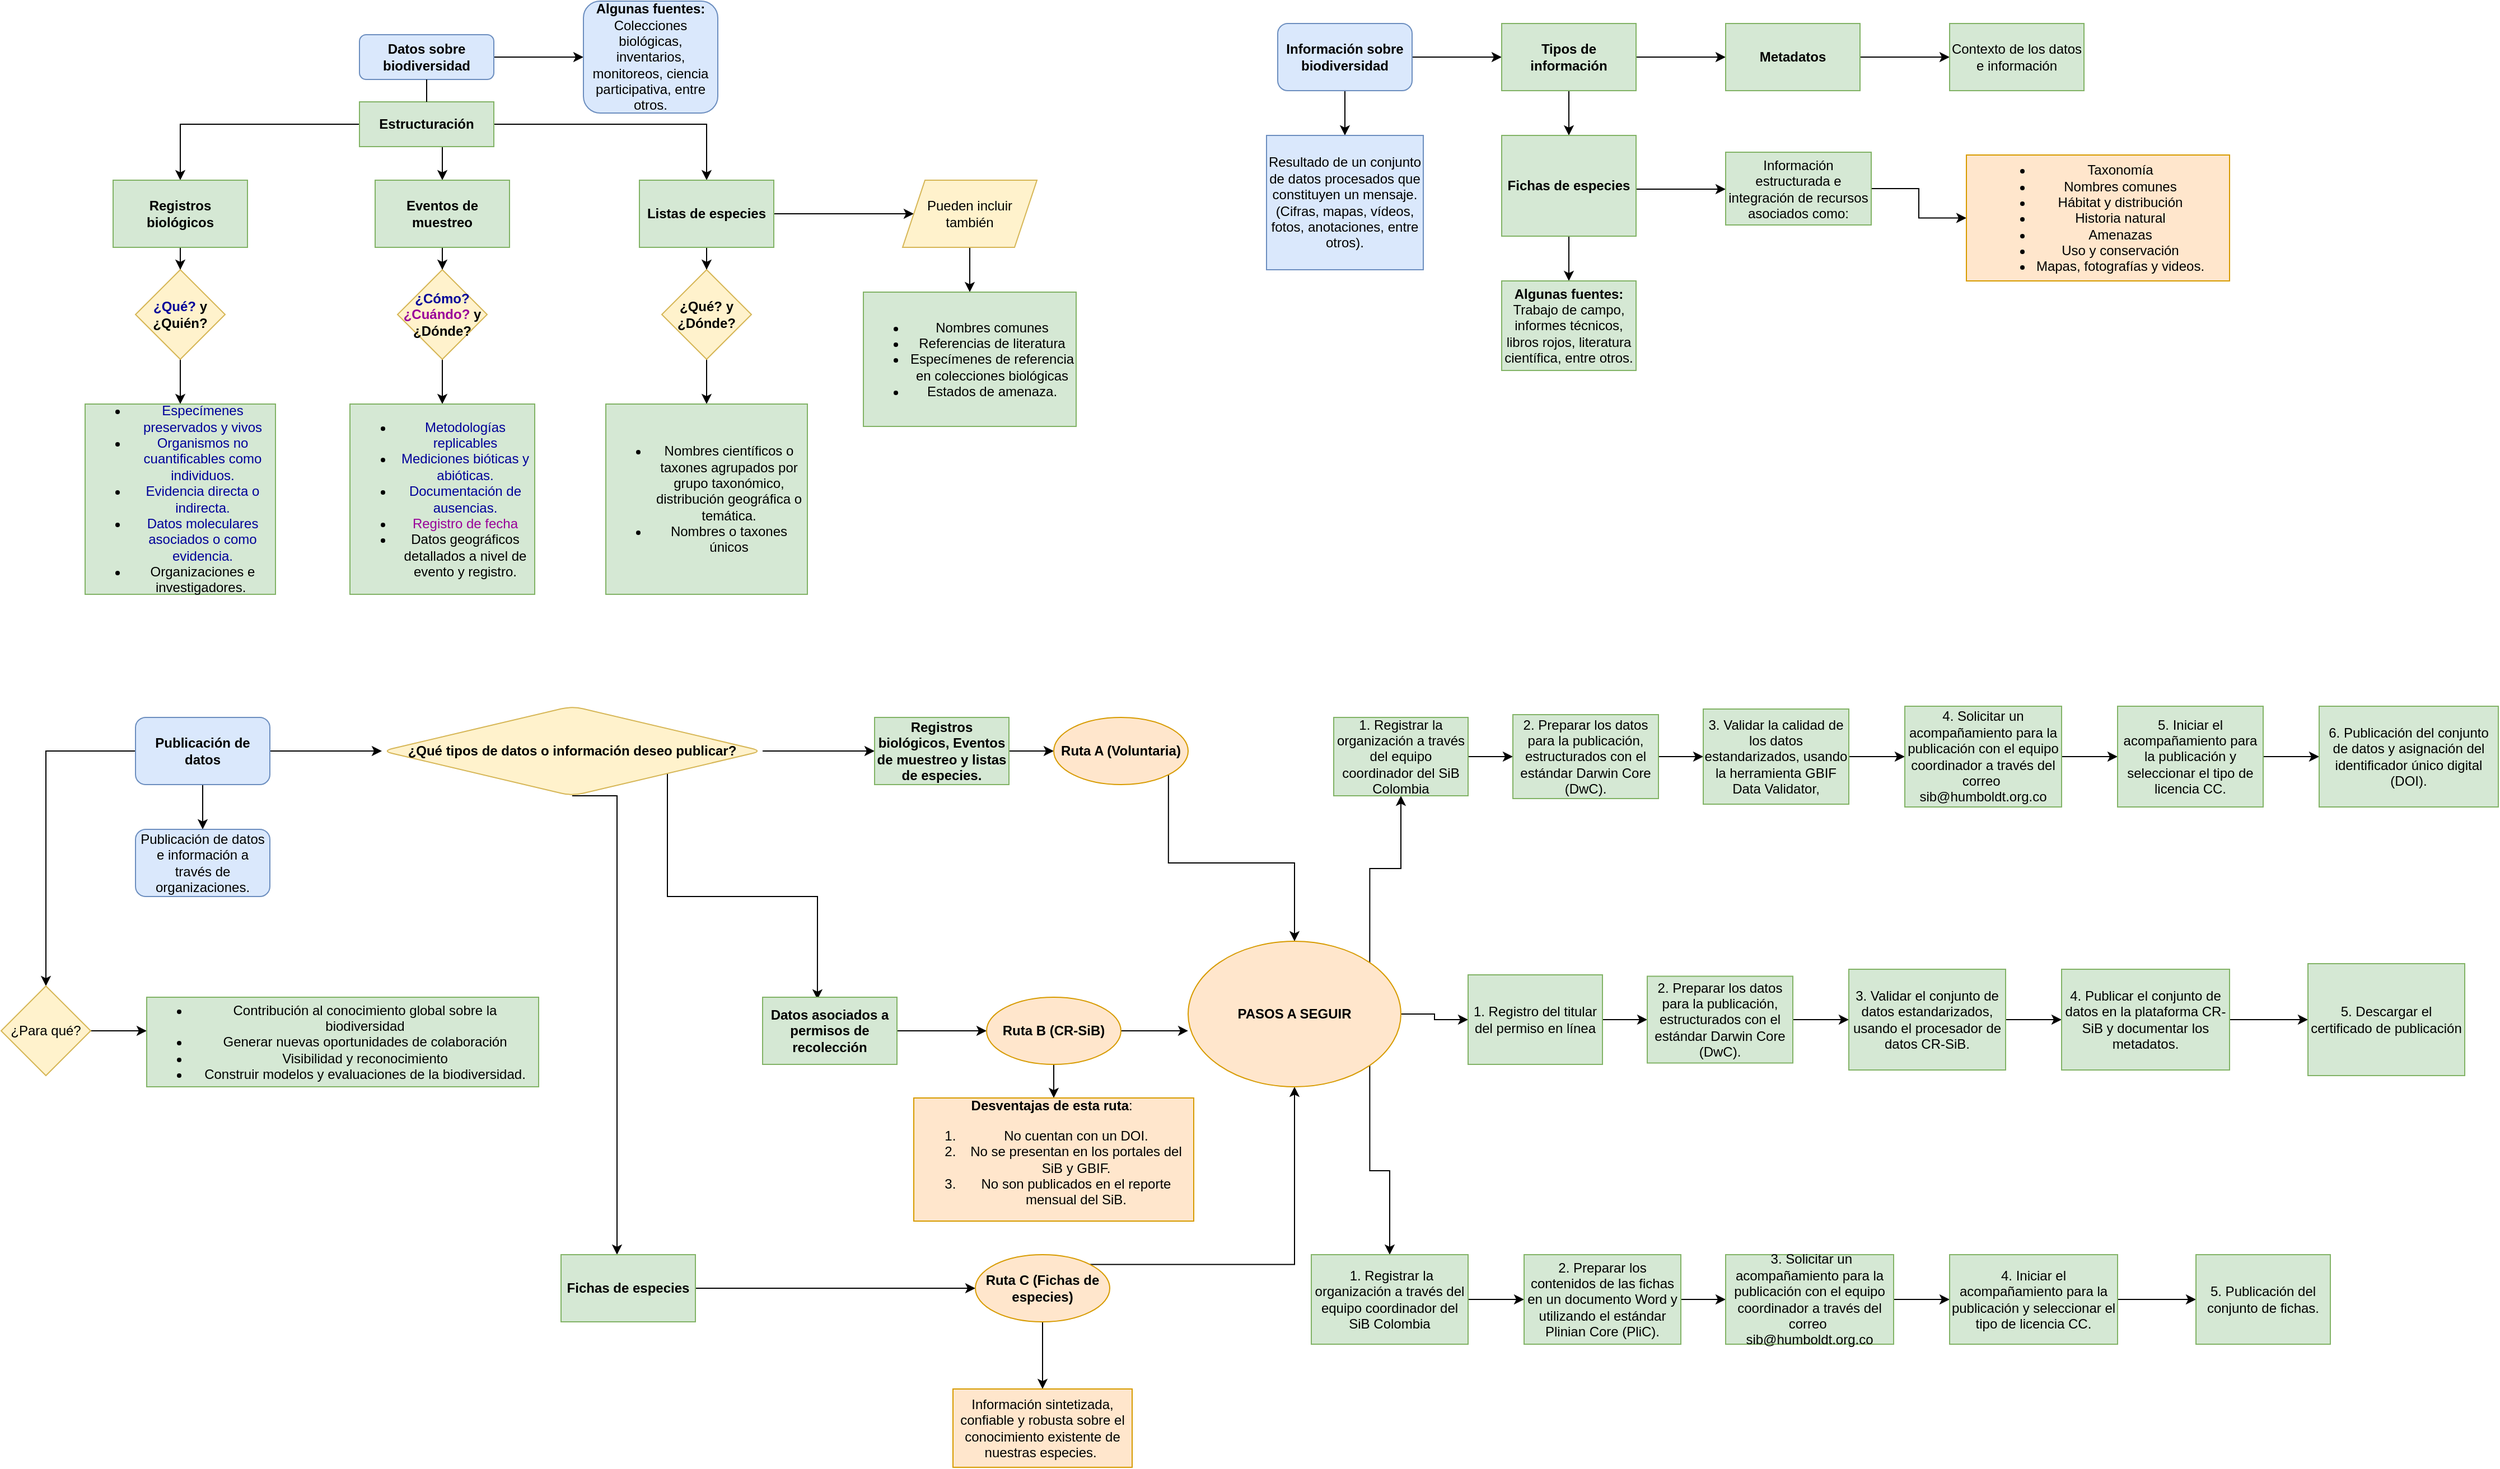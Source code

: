 <mxfile version="14.9.3" type="github">
  <diagram id="C5RBs43oDa-KdzZeNtuy" name="Page-1">
    <mxGraphModel dx="868" dy="450" grid="1" gridSize="10" guides="1" tooltips="1" connect="1" arrows="1" fold="1" page="1" pageScale="1" pageWidth="2339" pageHeight="3300" math="0" shadow="0">
      <root>
        <mxCell id="WIyWlLk6GJQsqaUBKTNV-0" />
        <mxCell id="WIyWlLk6GJQsqaUBKTNV-1" parent="WIyWlLk6GJQsqaUBKTNV-0" />
        <mxCell id="GEChJKNrhiZ9rOkk8rkE-4" value="" style="edgeStyle=orthogonalEdgeStyle;rounded=0;orthogonalLoop=1;jettySize=auto;html=1;" edge="1" parent="WIyWlLk6GJQsqaUBKTNV-1" source="WIyWlLk6GJQsqaUBKTNV-3" target="GEChJKNrhiZ9rOkk8rkE-3">
          <mxGeometry relative="1" as="geometry" />
        </mxCell>
        <mxCell id="WIyWlLk6GJQsqaUBKTNV-3" value="&lt;b&gt;Datos sobre biodiversidad&lt;/b&gt;" style="rounded=1;whiteSpace=wrap;html=1;fontSize=12;glass=0;strokeWidth=1;shadow=0;fillColor=#dae8fc;strokeColor=#6c8ebf;" parent="WIyWlLk6GJQsqaUBKTNV-1" vertex="1">
          <mxGeometry x="400" y="70" width="120" height="40" as="geometry" />
        </mxCell>
        <mxCell id="GEChJKNrhiZ9rOkk8rkE-5" style="edgeStyle=orthogonalEdgeStyle;rounded=0;orthogonalLoop=1;jettySize=auto;html=1;entryX=0.5;entryY=0;entryDx=0;entryDy=0;" edge="1" parent="WIyWlLk6GJQsqaUBKTNV-1" source="GEChJKNrhiZ9rOkk8rkE-1" target="GEChJKNrhiZ9rOkk8rkE-6">
          <mxGeometry relative="1" as="geometry">
            <mxPoint x="240" y="220" as="targetPoint" />
          </mxGeometry>
        </mxCell>
        <mxCell id="GEChJKNrhiZ9rOkk8rkE-8" value="" style="edgeStyle=orthogonalEdgeStyle;rounded=0;orthogonalLoop=1;jettySize=auto;html=1;" edge="1" parent="WIyWlLk6GJQsqaUBKTNV-1" source="GEChJKNrhiZ9rOkk8rkE-1" target="GEChJKNrhiZ9rOkk8rkE-7">
          <mxGeometry relative="1" as="geometry">
            <Array as="points">
              <mxPoint x="474" y="180" />
              <mxPoint x="474" y="180" />
            </Array>
          </mxGeometry>
        </mxCell>
        <mxCell id="GEChJKNrhiZ9rOkk8rkE-12" style="edgeStyle=orthogonalEdgeStyle;rounded=0;orthogonalLoop=1;jettySize=auto;html=1;entryX=0.5;entryY=0;entryDx=0;entryDy=0;" edge="1" parent="WIyWlLk6GJQsqaUBKTNV-1" source="GEChJKNrhiZ9rOkk8rkE-1" target="GEChJKNrhiZ9rOkk8rkE-10">
          <mxGeometry relative="1" as="geometry" />
        </mxCell>
        <mxCell id="GEChJKNrhiZ9rOkk8rkE-1" value="&lt;b&gt;Estructuración&lt;/b&gt;" style="rounded=0;whiteSpace=wrap;html=1;fillColor=#d5e8d4;strokeColor=#82b366;" vertex="1" parent="WIyWlLk6GJQsqaUBKTNV-1">
          <mxGeometry x="400" y="130" width="120" height="40" as="geometry" />
        </mxCell>
        <mxCell id="GEChJKNrhiZ9rOkk8rkE-2" value="" style="rounded=0;html=1;jettySize=auto;orthogonalLoop=1;fontSize=11;endArrow=none;endFill=0;strokeWidth=1;shadow=0;labelBackgroundColor=none;edgeStyle=orthogonalEdgeStyle;" edge="1" parent="WIyWlLk6GJQsqaUBKTNV-1" source="WIyWlLk6GJQsqaUBKTNV-3" target="GEChJKNrhiZ9rOkk8rkE-1">
          <mxGeometry relative="1" as="geometry">
            <mxPoint x="460" y="110" as="sourcePoint" />
            <mxPoint x="340" y="270" as="targetPoint" />
            <Array as="points" />
          </mxGeometry>
        </mxCell>
        <mxCell id="GEChJKNrhiZ9rOkk8rkE-3" value="&lt;b&gt;Algunas fuentes:&lt;/b&gt; Colecciones biológicas, inventarios, monitoreos, ciencia participativa, entre otros." style="rounded=1;whiteSpace=wrap;html=1;shadow=0;strokeColor=#6c8ebf;strokeWidth=1;fillColor=#dae8fc;glass=0;" vertex="1" parent="WIyWlLk6GJQsqaUBKTNV-1">
          <mxGeometry x="600" y="40" width="120" height="100" as="geometry" />
        </mxCell>
        <mxCell id="GEChJKNrhiZ9rOkk8rkE-14" value="" style="edgeStyle=orthogonalEdgeStyle;rounded=0;orthogonalLoop=1;jettySize=auto;html=1;" edge="1" parent="WIyWlLk6GJQsqaUBKTNV-1" source="GEChJKNrhiZ9rOkk8rkE-6" target="GEChJKNrhiZ9rOkk8rkE-13">
          <mxGeometry relative="1" as="geometry" />
        </mxCell>
        <mxCell id="GEChJKNrhiZ9rOkk8rkE-6" value="&lt;b&gt;Registros biológicos&lt;/b&gt;" style="rounded=0;whiteSpace=wrap;html=1;fillColor=#d5e8d4;strokeColor=#82b366;" vertex="1" parent="WIyWlLk6GJQsqaUBKTNV-1">
          <mxGeometry x="180" y="200" width="120" height="60" as="geometry" />
        </mxCell>
        <mxCell id="GEChJKNrhiZ9rOkk8rkE-16" value="" style="edgeStyle=orthogonalEdgeStyle;rounded=0;orthogonalLoop=1;jettySize=auto;html=1;" edge="1" parent="WIyWlLk6GJQsqaUBKTNV-1" source="GEChJKNrhiZ9rOkk8rkE-7" target="GEChJKNrhiZ9rOkk8rkE-15">
          <mxGeometry relative="1" as="geometry" />
        </mxCell>
        <mxCell id="GEChJKNrhiZ9rOkk8rkE-7" value="&lt;b&gt;Eventos de muestreo&lt;/b&gt;" style="whiteSpace=wrap;html=1;rounded=0;strokeColor=#82b366;fillColor=#d5e8d4;" vertex="1" parent="WIyWlLk6GJQsqaUBKTNV-1">
          <mxGeometry x="414" y="200" width="120" height="60" as="geometry" />
        </mxCell>
        <mxCell id="GEChJKNrhiZ9rOkk8rkE-18" value="" style="edgeStyle=orthogonalEdgeStyle;rounded=0;orthogonalLoop=1;jettySize=auto;html=1;" edge="1" parent="WIyWlLk6GJQsqaUBKTNV-1" source="GEChJKNrhiZ9rOkk8rkE-10" target="GEChJKNrhiZ9rOkk8rkE-17">
          <mxGeometry relative="1" as="geometry" />
        </mxCell>
        <mxCell id="GEChJKNrhiZ9rOkk8rkE-27" value="" style="edgeStyle=orthogonalEdgeStyle;rounded=0;orthogonalLoop=1;jettySize=auto;html=1;" edge="1" parent="WIyWlLk6GJQsqaUBKTNV-1" source="GEChJKNrhiZ9rOkk8rkE-10" target="GEChJKNrhiZ9rOkk8rkE-26">
          <mxGeometry relative="1" as="geometry" />
        </mxCell>
        <mxCell id="GEChJKNrhiZ9rOkk8rkE-10" value="&lt;b&gt;Listas de especies&lt;/b&gt;" style="rounded=0;whiteSpace=wrap;html=1;fillColor=#d5e8d4;strokeColor=#82b366;" vertex="1" parent="WIyWlLk6GJQsqaUBKTNV-1">
          <mxGeometry x="650" y="200" width="120" height="60" as="geometry" />
        </mxCell>
        <mxCell id="GEChJKNrhiZ9rOkk8rkE-20" value="" style="edgeStyle=orthogonalEdgeStyle;rounded=0;orthogonalLoop=1;jettySize=auto;html=1;" edge="1" parent="WIyWlLk6GJQsqaUBKTNV-1" source="GEChJKNrhiZ9rOkk8rkE-13" target="GEChJKNrhiZ9rOkk8rkE-19">
          <mxGeometry relative="1" as="geometry" />
        </mxCell>
        <mxCell id="GEChJKNrhiZ9rOkk8rkE-13" value="&lt;b&gt;&lt;font color=&quot;#000099&quot;&gt;¿Qué?&lt;/font&gt; y ¿Quién?&lt;/b&gt;" style="rhombus;whiteSpace=wrap;html=1;rounded=0;fillColor=#fff2cc;strokeColor=#d6b656;" vertex="1" parent="WIyWlLk6GJQsqaUBKTNV-1">
          <mxGeometry x="200" y="280" width="80" height="80" as="geometry" />
        </mxCell>
        <mxCell id="GEChJKNrhiZ9rOkk8rkE-22" value="" style="edgeStyle=orthogonalEdgeStyle;rounded=0;orthogonalLoop=1;jettySize=auto;html=1;" edge="1" parent="WIyWlLk6GJQsqaUBKTNV-1" source="GEChJKNrhiZ9rOkk8rkE-15" target="GEChJKNrhiZ9rOkk8rkE-21">
          <mxGeometry relative="1" as="geometry" />
        </mxCell>
        <mxCell id="GEChJKNrhiZ9rOkk8rkE-15" value="&lt;b&gt;&lt;font color=&quot;#000099&quot;&gt;¿Cómo?&lt;/font&gt; &lt;font color=&quot;#990099&quot;&gt;¿Cuándo?&lt;/font&gt; y ¿Dónde?&lt;/b&gt;" style="rhombus;whiteSpace=wrap;html=1;rounded=0;strokeColor=#d6b656;fillColor=#fff2cc;" vertex="1" parent="WIyWlLk6GJQsqaUBKTNV-1">
          <mxGeometry x="434" y="280" width="80" height="80" as="geometry" />
        </mxCell>
        <mxCell id="GEChJKNrhiZ9rOkk8rkE-25" value="" style="edgeStyle=orthogonalEdgeStyle;rounded=0;orthogonalLoop=1;jettySize=auto;html=1;" edge="1" parent="WIyWlLk6GJQsqaUBKTNV-1" source="GEChJKNrhiZ9rOkk8rkE-17" target="GEChJKNrhiZ9rOkk8rkE-24">
          <mxGeometry relative="1" as="geometry" />
        </mxCell>
        <mxCell id="GEChJKNrhiZ9rOkk8rkE-17" value="&lt;b&gt;¿Qué? y ¿Dónde?&lt;/b&gt;" style="rhombus;whiteSpace=wrap;html=1;rounded=0;strokeColor=#d6b656;fillColor=#fff2cc;" vertex="1" parent="WIyWlLk6GJQsqaUBKTNV-1">
          <mxGeometry x="670" y="280" width="80" height="80" as="geometry" />
        </mxCell>
        <mxCell id="GEChJKNrhiZ9rOkk8rkE-19" value="&lt;ul&gt;&lt;li&gt;&lt;font color=&quot;#000099&quot;&gt;Especímenes preservados y vivos&lt;/font&gt;&lt;/li&gt;&lt;li&gt;&lt;font color=&quot;#000099&quot;&gt;Organismos no cuantificables como individuos.&lt;/font&gt;&lt;/li&gt;&lt;li&gt;&lt;font color=&quot;#000099&quot;&gt;Evidencia directa o indirecta.&lt;/font&gt;&lt;/li&gt;&lt;li&gt;&lt;font color=&quot;#000099&quot;&gt;Datos moleculares asociados o como evidencia.&lt;/font&gt;&lt;/li&gt;&lt;li&gt;Organizaciones e investigadores.&amp;nbsp;&lt;/li&gt;&lt;/ul&gt;" style="whiteSpace=wrap;html=1;rounded=0;strokeColor=#82b366;fillColor=#d5e8d4;" vertex="1" parent="WIyWlLk6GJQsqaUBKTNV-1">
          <mxGeometry x="155" y="400" width="170" height="170" as="geometry" />
        </mxCell>
        <mxCell id="GEChJKNrhiZ9rOkk8rkE-21" value="&lt;ul&gt;&lt;li&gt;&lt;font color=&quot;#000099&quot;&gt;Metodologías replicables&lt;/font&gt;&lt;/li&gt;&lt;li&gt;&lt;font color=&quot;#000099&quot;&gt;Mediciones bióticas y abióticas.&lt;/font&gt;&lt;/li&gt;&lt;li&gt;&lt;font color=&quot;#000099&quot;&gt;Documentación de ausencias.&lt;/font&gt;&lt;/li&gt;&lt;li&gt;&lt;font color=&quot;#990099&quot;&gt;Registro de fecha&lt;/font&gt;&lt;/li&gt;&lt;li&gt;Datos geográficos detallados a nivel de evento y registro.&lt;/li&gt;&lt;/ul&gt;" style="whiteSpace=wrap;html=1;rounded=0;strokeColor=#82b366;fillColor=#d5e8d4;" vertex="1" parent="WIyWlLk6GJQsqaUBKTNV-1">
          <mxGeometry x="391.5" y="400" width="165" height="170" as="geometry" />
        </mxCell>
        <mxCell id="GEChJKNrhiZ9rOkk8rkE-24" value="&lt;ul&gt;&lt;li&gt;Nombres científicos o taxones agrupados por grupo taxonómico, distribución geográfica o temática.&lt;/li&gt;&lt;li&gt;Nombres o taxones únicos&lt;/li&gt;&lt;/ul&gt;" style="whiteSpace=wrap;html=1;rounded=0;strokeColor=#82b366;fillColor=#d5e8d4;" vertex="1" parent="WIyWlLk6GJQsqaUBKTNV-1">
          <mxGeometry x="620" y="400" width="180" height="170" as="geometry" />
        </mxCell>
        <mxCell id="GEChJKNrhiZ9rOkk8rkE-29" value="" style="edgeStyle=orthogonalEdgeStyle;rounded=0;orthogonalLoop=1;jettySize=auto;html=1;" edge="1" parent="WIyWlLk6GJQsqaUBKTNV-1" source="GEChJKNrhiZ9rOkk8rkE-26" target="GEChJKNrhiZ9rOkk8rkE-28">
          <mxGeometry relative="1" as="geometry" />
        </mxCell>
        <mxCell id="GEChJKNrhiZ9rOkk8rkE-26" value="Pueden incluir también" style="shape=parallelogram;perimeter=parallelogramPerimeter;whiteSpace=wrap;html=1;fixedSize=1;rounded=0;strokeColor=#d6b656;fillColor=#fff2cc;" vertex="1" parent="WIyWlLk6GJQsqaUBKTNV-1">
          <mxGeometry x="885" y="200" width="120" height="60" as="geometry" />
        </mxCell>
        <mxCell id="GEChJKNrhiZ9rOkk8rkE-28" value="&lt;ul&gt;&lt;li&gt;Nombres comunes&lt;/li&gt;&lt;li&gt;Referencias de literatura&lt;/li&gt;&lt;li&gt;Especímenes de referencia en colecciones biológicas&lt;/li&gt;&lt;li&gt;Estados de amenaza.&lt;/li&gt;&lt;/ul&gt;" style="whiteSpace=wrap;html=1;rounded=0;strokeColor=#82b366;fillColor=#d5e8d4;" vertex="1" parent="WIyWlLk6GJQsqaUBKTNV-1">
          <mxGeometry x="850" y="300" width="190" height="120" as="geometry" />
        </mxCell>
        <mxCell id="GEChJKNrhiZ9rOkk8rkE-32" value="" style="edgeStyle=orthogonalEdgeStyle;rounded=0;orthogonalLoop=1;jettySize=auto;html=1;" edge="1" parent="WIyWlLk6GJQsqaUBKTNV-1" source="GEChJKNrhiZ9rOkk8rkE-30">
          <mxGeometry relative="1" as="geometry">
            <mxPoint x="1420" y="90" as="targetPoint" />
          </mxGeometry>
        </mxCell>
        <mxCell id="GEChJKNrhiZ9rOkk8rkE-35" value="" style="edgeStyle=orthogonalEdgeStyle;rounded=0;orthogonalLoop=1;jettySize=auto;html=1;" edge="1" parent="WIyWlLk6GJQsqaUBKTNV-1" source="GEChJKNrhiZ9rOkk8rkE-30" target="GEChJKNrhiZ9rOkk8rkE-33">
          <mxGeometry relative="1" as="geometry" />
        </mxCell>
        <mxCell id="GEChJKNrhiZ9rOkk8rkE-30" value="&lt;b&gt;Información sobre biodiversidad&lt;/b&gt;" style="rounded=1;whiteSpace=wrap;html=1;fillColor=#dae8fc;strokeColor=#6c8ebf;" vertex="1" parent="WIyWlLk6GJQsqaUBKTNV-1">
          <mxGeometry x="1220" y="60" width="120" height="60" as="geometry" />
        </mxCell>
        <mxCell id="GEChJKNrhiZ9rOkk8rkE-33" value="Resultado de un conjunto de datos procesados que constituyen un mensaje. (Cifras, mapas, vídeos, fotos, anotaciones, entre otros)." style="rounded=0;whiteSpace=wrap;html=1;fillColor=#dae8fc;strokeColor=#6c8ebf;" vertex="1" parent="WIyWlLk6GJQsqaUBKTNV-1">
          <mxGeometry x="1210" y="160" width="140" height="120" as="geometry" />
        </mxCell>
        <mxCell id="GEChJKNrhiZ9rOkk8rkE-38" value="" style="edgeStyle=orthogonalEdgeStyle;rounded=0;orthogonalLoop=1;jettySize=auto;html=1;" edge="1" parent="WIyWlLk6GJQsqaUBKTNV-1" source="GEChJKNrhiZ9rOkk8rkE-36" target="GEChJKNrhiZ9rOkk8rkE-37">
          <mxGeometry relative="1" as="geometry" />
        </mxCell>
        <mxCell id="GEChJKNrhiZ9rOkk8rkE-40" value="" style="edgeStyle=orthogonalEdgeStyle;rounded=0;orthogonalLoop=1;jettySize=auto;html=1;" edge="1" parent="WIyWlLk6GJQsqaUBKTNV-1" source="GEChJKNrhiZ9rOkk8rkE-36" target="GEChJKNrhiZ9rOkk8rkE-39">
          <mxGeometry relative="1" as="geometry" />
        </mxCell>
        <mxCell id="GEChJKNrhiZ9rOkk8rkE-36" value="&lt;b&gt;Tipos de información&lt;/b&gt;" style="rounded=0;whiteSpace=wrap;html=1;fillColor=#d5e8d4;strokeColor=#82b366;" vertex="1" parent="WIyWlLk6GJQsqaUBKTNV-1">
          <mxGeometry x="1420" y="60" width="120" height="60" as="geometry" />
        </mxCell>
        <mxCell id="GEChJKNrhiZ9rOkk8rkE-44" value="" style="edgeStyle=orthogonalEdgeStyle;rounded=0;orthogonalLoop=1;jettySize=auto;html=1;" edge="1" parent="WIyWlLk6GJQsqaUBKTNV-1" source="GEChJKNrhiZ9rOkk8rkE-37" target="GEChJKNrhiZ9rOkk8rkE-43">
          <mxGeometry relative="1" as="geometry" />
        </mxCell>
        <mxCell id="GEChJKNrhiZ9rOkk8rkE-37" value="&lt;b&gt;Metadatos&lt;/b&gt;" style="whiteSpace=wrap;html=1;rounded=0;strokeColor=#82b366;fillColor=#d5e8d4;" vertex="1" parent="WIyWlLk6GJQsqaUBKTNV-1">
          <mxGeometry x="1620" y="60" width="120" height="60" as="geometry" />
        </mxCell>
        <mxCell id="GEChJKNrhiZ9rOkk8rkE-42" value="" style="edgeStyle=orthogonalEdgeStyle;rounded=0;orthogonalLoop=1;jettySize=auto;html=1;" edge="1" parent="WIyWlLk6GJQsqaUBKTNV-1" source="GEChJKNrhiZ9rOkk8rkE-39" target="GEChJKNrhiZ9rOkk8rkE-41">
          <mxGeometry relative="1" as="geometry" />
        </mxCell>
        <mxCell id="GEChJKNrhiZ9rOkk8rkE-46" value="" style="edgeStyle=orthogonalEdgeStyle;rounded=0;orthogonalLoop=1;jettySize=auto;html=1;" edge="1" parent="WIyWlLk6GJQsqaUBKTNV-1" source="GEChJKNrhiZ9rOkk8rkE-39" target="GEChJKNrhiZ9rOkk8rkE-45">
          <mxGeometry relative="1" as="geometry">
            <Array as="points">
              <mxPoint x="1570" y="208" />
              <mxPoint x="1570" y="208" />
            </Array>
          </mxGeometry>
        </mxCell>
        <mxCell id="GEChJKNrhiZ9rOkk8rkE-39" value="&lt;b&gt;Fichas de especies&lt;/b&gt;" style="whiteSpace=wrap;html=1;rounded=0;strokeColor=#82b366;fillColor=#d5e8d4;" vertex="1" parent="WIyWlLk6GJQsqaUBKTNV-1">
          <mxGeometry x="1420" y="160" width="120" height="90" as="geometry" />
        </mxCell>
        <mxCell id="GEChJKNrhiZ9rOkk8rkE-41" value="&lt;b&gt;Algunas fuentes: &lt;/b&gt;Trabajo de campo, informes técnicos, libros rojos, literatura científica, entre otros." style="whiteSpace=wrap;html=1;rounded=0;strokeColor=#82b366;fillColor=#d5e8d4;" vertex="1" parent="WIyWlLk6GJQsqaUBKTNV-1">
          <mxGeometry x="1420" y="290" width="120" height="80" as="geometry" />
        </mxCell>
        <mxCell id="GEChJKNrhiZ9rOkk8rkE-43" value="Contexto de los datos e información" style="whiteSpace=wrap;html=1;rounded=0;strokeColor=#82b366;fillColor=#d5e8d4;" vertex="1" parent="WIyWlLk6GJQsqaUBKTNV-1">
          <mxGeometry x="1820" y="60" width="120" height="60" as="geometry" />
        </mxCell>
        <mxCell id="GEChJKNrhiZ9rOkk8rkE-48" value="" style="edgeStyle=orthogonalEdgeStyle;rounded=0;orthogonalLoop=1;jettySize=auto;html=1;" edge="1" parent="WIyWlLk6GJQsqaUBKTNV-1" source="GEChJKNrhiZ9rOkk8rkE-45" target="GEChJKNrhiZ9rOkk8rkE-47">
          <mxGeometry relative="1" as="geometry" />
        </mxCell>
        <mxCell id="GEChJKNrhiZ9rOkk8rkE-45" value="Información estructurada e integración de recursos asociados como:" style="whiteSpace=wrap;html=1;rounded=0;strokeColor=#82b366;fillColor=#d5e8d4;" vertex="1" parent="WIyWlLk6GJQsqaUBKTNV-1">
          <mxGeometry x="1620" y="175" width="130" height="65" as="geometry" />
        </mxCell>
        <mxCell id="GEChJKNrhiZ9rOkk8rkE-47" value="&lt;ul&gt;&lt;li&gt;Taxonomía&lt;/li&gt;&lt;li&gt;Nombres comunes&lt;/li&gt;&lt;li&gt;Hábitat y distribución&lt;/li&gt;&lt;li&gt;Historia natural&lt;/li&gt;&lt;li&gt;Amenazas&lt;/li&gt;&lt;li&gt;Uso y conservación&lt;/li&gt;&lt;li&gt;Mapas, fotografías y videos.&lt;/li&gt;&lt;/ul&gt;" style="whiteSpace=wrap;html=1;rounded=0;strokeColor=#d79b00;fillColor=#ffe6cc;" vertex="1" parent="WIyWlLk6GJQsqaUBKTNV-1">
          <mxGeometry x="1835" y="177.5" width="235" height="112.5" as="geometry" />
        </mxCell>
        <mxCell id="GEChJKNrhiZ9rOkk8rkE-55" value="" style="edgeStyle=orthogonalEdgeStyle;rounded=0;orthogonalLoop=1;jettySize=auto;html=1;" edge="1" parent="WIyWlLk6GJQsqaUBKTNV-1" source="GEChJKNrhiZ9rOkk8rkE-49" target="GEChJKNrhiZ9rOkk8rkE-54">
          <mxGeometry relative="1" as="geometry" />
        </mxCell>
        <mxCell id="GEChJKNrhiZ9rOkk8rkE-57" value="" style="edgeStyle=orthogonalEdgeStyle;rounded=0;orthogonalLoop=1;jettySize=auto;html=1;" edge="1" parent="WIyWlLk6GJQsqaUBKTNV-1" source="GEChJKNrhiZ9rOkk8rkE-49" target="GEChJKNrhiZ9rOkk8rkE-56">
          <mxGeometry relative="1" as="geometry" />
        </mxCell>
        <mxCell id="GEChJKNrhiZ9rOkk8rkE-116" style="edgeStyle=orthogonalEdgeStyle;rounded=0;orthogonalLoop=1;jettySize=auto;html=1;exitX=0;exitY=0.5;exitDx=0;exitDy=0;" edge="1" parent="WIyWlLk6GJQsqaUBKTNV-1" source="GEChJKNrhiZ9rOkk8rkE-49" target="GEChJKNrhiZ9rOkk8rkE-117">
          <mxGeometry relative="1" as="geometry">
            <mxPoint x="120" y="960" as="targetPoint" />
          </mxGeometry>
        </mxCell>
        <mxCell id="GEChJKNrhiZ9rOkk8rkE-49" value="&lt;b&gt;Publicación de datos&lt;/b&gt;" style="rounded=1;whiteSpace=wrap;html=1;fillColor=#dae8fc;strokeColor=#6c8ebf;" vertex="1" parent="WIyWlLk6GJQsqaUBKTNV-1">
          <mxGeometry x="200" y="680" width="120" height="60" as="geometry" />
        </mxCell>
        <mxCell id="GEChJKNrhiZ9rOkk8rkE-54" value="Publicación de datos e información a través de organizaciones." style="rounded=1;whiteSpace=wrap;html=1;strokeColor=#6c8ebf;fillColor=#dae8fc;" vertex="1" parent="WIyWlLk6GJQsqaUBKTNV-1">
          <mxGeometry x="200" y="780" width="120" height="60" as="geometry" />
        </mxCell>
        <mxCell id="GEChJKNrhiZ9rOkk8rkE-61" value="" style="edgeStyle=orthogonalEdgeStyle;rounded=0;orthogonalLoop=1;jettySize=auto;html=1;" edge="1" parent="WIyWlLk6GJQsqaUBKTNV-1" source="GEChJKNrhiZ9rOkk8rkE-56" target="GEChJKNrhiZ9rOkk8rkE-60">
          <mxGeometry relative="1" as="geometry" />
        </mxCell>
        <mxCell id="GEChJKNrhiZ9rOkk8rkE-62" style="edgeStyle=orthogonalEdgeStyle;rounded=0;orthogonalLoop=1;jettySize=auto;html=1;exitX=1;exitY=1;exitDx=0;exitDy=0;entryX=0.408;entryY=0.033;entryDx=0;entryDy=0;entryPerimeter=0;" edge="1" parent="WIyWlLk6GJQsqaUBKTNV-1" source="GEChJKNrhiZ9rOkk8rkE-56" target="GEChJKNrhiZ9rOkk8rkE-63">
          <mxGeometry relative="1" as="geometry">
            <mxPoint x="810" y="840" as="targetPoint" />
          </mxGeometry>
        </mxCell>
        <mxCell id="GEChJKNrhiZ9rOkk8rkE-64" style="edgeStyle=orthogonalEdgeStyle;rounded=0;orthogonalLoop=1;jettySize=auto;html=1;exitX=0.5;exitY=1;exitDx=0;exitDy=0;" edge="1" parent="WIyWlLk6GJQsqaUBKTNV-1" source="GEChJKNrhiZ9rOkk8rkE-56" target="GEChJKNrhiZ9rOkk8rkE-65">
          <mxGeometry relative="1" as="geometry">
            <mxPoint x="590" y="950" as="targetPoint" />
            <Array as="points">
              <mxPoint x="630" y="750" />
            </Array>
          </mxGeometry>
        </mxCell>
        <mxCell id="GEChJKNrhiZ9rOkk8rkE-56" value="&lt;b&gt;¿Qué tipos de datos o información deseo publicar?&lt;/b&gt;" style="rhombus;whiteSpace=wrap;html=1;rounded=1;strokeColor=#d6b656;fillColor=#fff2cc;" vertex="1" parent="WIyWlLk6GJQsqaUBKTNV-1">
          <mxGeometry x="420" y="670" width="340" height="80" as="geometry" />
        </mxCell>
        <mxCell id="GEChJKNrhiZ9rOkk8rkE-70" value="" style="edgeStyle=orthogonalEdgeStyle;rounded=0;orthogonalLoop=1;jettySize=auto;html=1;" edge="1" parent="WIyWlLk6GJQsqaUBKTNV-1" source="GEChJKNrhiZ9rOkk8rkE-60" target="GEChJKNrhiZ9rOkk8rkE-69">
          <mxGeometry relative="1" as="geometry" />
        </mxCell>
        <mxCell id="GEChJKNrhiZ9rOkk8rkE-60" value="&lt;b&gt;Registros biológicos, Eventos de muestreo y listas de especies.&lt;/b&gt;" style="rounded=0;whiteSpace=wrap;html=1;fillColor=#d5e8d4;strokeColor=#82b366;" vertex="1" parent="WIyWlLk6GJQsqaUBKTNV-1">
          <mxGeometry x="860" y="680" width="120" height="60" as="geometry" />
        </mxCell>
        <mxCell id="GEChJKNrhiZ9rOkk8rkE-72" value="" style="edgeStyle=orthogonalEdgeStyle;rounded=0;orthogonalLoop=1;jettySize=auto;html=1;" edge="1" parent="WIyWlLk6GJQsqaUBKTNV-1" source="GEChJKNrhiZ9rOkk8rkE-63" target="GEChJKNrhiZ9rOkk8rkE-71">
          <mxGeometry relative="1" as="geometry" />
        </mxCell>
        <mxCell id="GEChJKNrhiZ9rOkk8rkE-63" value="&lt;b&gt;Datos asociados a permisos de recolección&lt;/b&gt;" style="rounded=0;whiteSpace=wrap;html=1;fillColor=#d5e8d4;strokeColor=#82b366;" vertex="1" parent="WIyWlLk6GJQsqaUBKTNV-1">
          <mxGeometry x="760" y="930" width="120" height="60" as="geometry" />
        </mxCell>
        <mxCell id="GEChJKNrhiZ9rOkk8rkE-74" value="" style="edgeStyle=orthogonalEdgeStyle;rounded=0;orthogonalLoop=1;jettySize=auto;html=1;" edge="1" parent="WIyWlLk6GJQsqaUBKTNV-1" source="GEChJKNrhiZ9rOkk8rkE-65" target="GEChJKNrhiZ9rOkk8rkE-73">
          <mxGeometry relative="1" as="geometry" />
        </mxCell>
        <mxCell id="GEChJKNrhiZ9rOkk8rkE-65" value="&lt;b&gt;Fichas de especies&lt;/b&gt;" style="rounded=0;whiteSpace=wrap;html=1;fillColor=#d5e8d4;strokeColor=#82b366;" vertex="1" parent="WIyWlLk6GJQsqaUBKTNV-1">
          <mxGeometry x="580" y="1160" width="120" height="60" as="geometry" />
        </mxCell>
        <mxCell id="GEChJKNrhiZ9rOkk8rkE-78" style="edgeStyle=orthogonalEdgeStyle;rounded=0;orthogonalLoop=1;jettySize=auto;html=1;exitX=1;exitY=1;exitDx=0;exitDy=0;" edge="1" parent="WIyWlLk6GJQsqaUBKTNV-1" source="GEChJKNrhiZ9rOkk8rkE-69" target="GEChJKNrhiZ9rOkk8rkE-75">
          <mxGeometry relative="1" as="geometry" />
        </mxCell>
        <mxCell id="GEChJKNrhiZ9rOkk8rkE-69" value="&lt;b&gt;Ruta A (Voluntaria)&lt;/b&gt;" style="ellipse;whiteSpace=wrap;html=1;rounded=0;strokeColor=#d79b00;fillColor=#ffe6cc;" vertex="1" parent="WIyWlLk6GJQsqaUBKTNV-1">
          <mxGeometry x="1020" y="680" width="120" height="60" as="geometry" />
        </mxCell>
        <mxCell id="GEChJKNrhiZ9rOkk8rkE-77" style="edgeStyle=orthogonalEdgeStyle;rounded=0;orthogonalLoop=1;jettySize=auto;html=1;exitX=1;exitY=0.5;exitDx=0;exitDy=0;entryX=0;entryY=0.615;entryDx=0;entryDy=0;entryPerimeter=0;" edge="1" parent="WIyWlLk6GJQsqaUBKTNV-1" source="GEChJKNrhiZ9rOkk8rkE-71" target="GEChJKNrhiZ9rOkk8rkE-75">
          <mxGeometry relative="1" as="geometry" />
        </mxCell>
        <mxCell id="GEChJKNrhiZ9rOkk8rkE-94" value="" style="edgeStyle=orthogonalEdgeStyle;rounded=0;orthogonalLoop=1;jettySize=auto;html=1;" edge="1" parent="WIyWlLk6GJQsqaUBKTNV-1" source="GEChJKNrhiZ9rOkk8rkE-71" target="GEChJKNrhiZ9rOkk8rkE-93">
          <mxGeometry relative="1" as="geometry" />
        </mxCell>
        <mxCell id="GEChJKNrhiZ9rOkk8rkE-71" value="&lt;b&gt;Ruta B (CR-SiB)&lt;/b&gt;" style="ellipse;whiteSpace=wrap;html=1;rounded=0;strokeColor=#d79b00;fillColor=#ffe6cc;" vertex="1" parent="WIyWlLk6GJQsqaUBKTNV-1">
          <mxGeometry x="960" y="930" width="120" height="60" as="geometry" />
        </mxCell>
        <mxCell id="GEChJKNrhiZ9rOkk8rkE-76" style="edgeStyle=orthogonalEdgeStyle;rounded=0;orthogonalLoop=1;jettySize=auto;html=1;exitX=1;exitY=0;exitDx=0;exitDy=0;" edge="1" parent="WIyWlLk6GJQsqaUBKTNV-1" source="GEChJKNrhiZ9rOkk8rkE-73" target="GEChJKNrhiZ9rOkk8rkE-75">
          <mxGeometry relative="1" as="geometry" />
        </mxCell>
        <mxCell id="GEChJKNrhiZ9rOkk8rkE-104" value="" style="edgeStyle=orthogonalEdgeStyle;rounded=0;orthogonalLoop=1;jettySize=auto;html=1;" edge="1" parent="WIyWlLk6GJQsqaUBKTNV-1" source="GEChJKNrhiZ9rOkk8rkE-73" target="GEChJKNrhiZ9rOkk8rkE-103">
          <mxGeometry relative="1" as="geometry" />
        </mxCell>
        <mxCell id="GEChJKNrhiZ9rOkk8rkE-73" value="&lt;b&gt;Ruta C (Fichas de especies)&lt;/b&gt;" style="ellipse;whiteSpace=wrap;html=1;rounded=0;strokeColor=#d79b00;fillColor=#ffe6cc;" vertex="1" parent="WIyWlLk6GJQsqaUBKTNV-1">
          <mxGeometry x="950" y="1160" width="120" height="60" as="geometry" />
        </mxCell>
        <mxCell id="GEChJKNrhiZ9rOkk8rkE-80" style="edgeStyle=orthogonalEdgeStyle;rounded=0;orthogonalLoop=1;jettySize=auto;html=1;exitX=1;exitY=0;exitDx=0;exitDy=0;entryX=0.5;entryY=1;entryDx=0;entryDy=0;" edge="1" parent="WIyWlLk6GJQsqaUBKTNV-1" source="GEChJKNrhiZ9rOkk8rkE-75" target="GEChJKNrhiZ9rOkk8rkE-79">
          <mxGeometry relative="1" as="geometry" />
        </mxCell>
        <mxCell id="GEChJKNrhiZ9rOkk8rkE-91" style="edgeStyle=orthogonalEdgeStyle;rounded=0;orthogonalLoop=1;jettySize=auto;html=1;exitX=1;exitY=0.5;exitDx=0;exitDy=0;" edge="1" parent="WIyWlLk6GJQsqaUBKTNV-1" source="GEChJKNrhiZ9rOkk8rkE-75" target="GEChJKNrhiZ9rOkk8rkE-92">
          <mxGeometry relative="1" as="geometry">
            <mxPoint x="1380" y="945" as="targetPoint" />
          </mxGeometry>
        </mxCell>
        <mxCell id="GEChJKNrhiZ9rOkk8rkE-105" style="edgeStyle=orthogonalEdgeStyle;rounded=0;orthogonalLoop=1;jettySize=auto;html=1;exitX=1;exitY=1;exitDx=0;exitDy=0;" edge="1" parent="WIyWlLk6GJQsqaUBKTNV-1" source="GEChJKNrhiZ9rOkk8rkE-75" target="GEChJKNrhiZ9rOkk8rkE-106">
          <mxGeometry relative="1" as="geometry">
            <mxPoint x="1302" y="1170" as="targetPoint" />
          </mxGeometry>
        </mxCell>
        <mxCell id="GEChJKNrhiZ9rOkk8rkE-75" value="&lt;b&gt;PASOS A SEGUIR&lt;/b&gt;" style="ellipse;whiteSpace=wrap;html=1;fillColor=#ffe6cc;strokeColor=#d79b00;" vertex="1" parent="WIyWlLk6GJQsqaUBKTNV-1">
          <mxGeometry x="1140" y="880" width="190" height="130" as="geometry" />
        </mxCell>
        <mxCell id="GEChJKNrhiZ9rOkk8rkE-82" value="" style="edgeStyle=orthogonalEdgeStyle;rounded=0;orthogonalLoop=1;jettySize=auto;html=1;" edge="1" parent="WIyWlLk6GJQsqaUBKTNV-1" source="GEChJKNrhiZ9rOkk8rkE-79" target="GEChJKNrhiZ9rOkk8rkE-81">
          <mxGeometry relative="1" as="geometry" />
        </mxCell>
        <mxCell id="GEChJKNrhiZ9rOkk8rkE-79" value="1. Registrar la organización a través del equipo coordinador del SiB Colombia" style="rounded=0;whiteSpace=wrap;html=1;fillColor=#d5e8d4;strokeColor=#82b366;" vertex="1" parent="WIyWlLk6GJQsqaUBKTNV-1">
          <mxGeometry x="1270" y="680" width="120" height="70" as="geometry" />
        </mxCell>
        <mxCell id="GEChJKNrhiZ9rOkk8rkE-84" value="" style="edgeStyle=orthogonalEdgeStyle;rounded=0;orthogonalLoop=1;jettySize=auto;html=1;" edge="1" parent="WIyWlLk6GJQsqaUBKTNV-1" source="GEChJKNrhiZ9rOkk8rkE-81" target="GEChJKNrhiZ9rOkk8rkE-83">
          <mxGeometry relative="1" as="geometry" />
        </mxCell>
        <mxCell id="GEChJKNrhiZ9rOkk8rkE-81" value="2. Preparar los datos para la publicación, estructurados con el estándar Darwin Core (DwC)." style="whiteSpace=wrap;html=1;rounded=0;strokeColor=#82b366;fillColor=#d5e8d4;" vertex="1" parent="WIyWlLk6GJQsqaUBKTNV-1">
          <mxGeometry x="1430" y="677.5" width="130" height="75" as="geometry" />
        </mxCell>
        <mxCell id="GEChJKNrhiZ9rOkk8rkE-86" value="" style="edgeStyle=orthogonalEdgeStyle;rounded=0;orthogonalLoop=1;jettySize=auto;html=1;" edge="1" parent="WIyWlLk6GJQsqaUBKTNV-1" source="GEChJKNrhiZ9rOkk8rkE-83" target="GEChJKNrhiZ9rOkk8rkE-85">
          <mxGeometry relative="1" as="geometry" />
        </mxCell>
        <mxCell id="GEChJKNrhiZ9rOkk8rkE-83" value="3. Validar la calidad de los datos estandarizados, usando la herramienta GBIF Data Validator," style="rounded=0;whiteSpace=wrap;html=1;strokeColor=#82b366;fillColor=#d5e8d4;" vertex="1" parent="WIyWlLk6GJQsqaUBKTNV-1">
          <mxGeometry x="1600" y="672.5" width="130" height="85" as="geometry" />
        </mxCell>
        <mxCell id="GEChJKNrhiZ9rOkk8rkE-88" value="" style="edgeStyle=orthogonalEdgeStyle;rounded=0;orthogonalLoop=1;jettySize=auto;html=1;" edge="1" parent="WIyWlLk6GJQsqaUBKTNV-1" source="GEChJKNrhiZ9rOkk8rkE-85" target="GEChJKNrhiZ9rOkk8rkE-87">
          <mxGeometry relative="1" as="geometry" />
        </mxCell>
        <mxCell id="GEChJKNrhiZ9rOkk8rkE-85" value="4. Solicitar un acompañamiento para la publicación con el equipo coordinador a través del correo&amp;nbsp; sib@humboldt.org.co" style="rounded=0;whiteSpace=wrap;html=1;strokeColor=#82b366;fillColor=#d5e8d4;" vertex="1" parent="WIyWlLk6GJQsqaUBKTNV-1">
          <mxGeometry x="1780" y="670" width="140" height="90" as="geometry" />
        </mxCell>
        <mxCell id="GEChJKNrhiZ9rOkk8rkE-90" value="" style="edgeStyle=orthogonalEdgeStyle;rounded=0;orthogonalLoop=1;jettySize=auto;html=1;" edge="1" parent="WIyWlLk6GJQsqaUBKTNV-1" source="GEChJKNrhiZ9rOkk8rkE-87" target="GEChJKNrhiZ9rOkk8rkE-89">
          <mxGeometry relative="1" as="geometry" />
        </mxCell>
        <mxCell id="GEChJKNrhiZ9rOkk8rkE-87" value="5. Iniciar el acompañamiento para la publicación y seleccionar el tipo de licencia CC." style="rounded=0;whiteSpace=wrap;html=1;strokeColor=#82b366;fillColor=#d5e8d4;" vertex="1" parent="WIyWlLk6GJQsqaUBKTNV-1">
          <mxGeometry x="1970" y="670" width="130" height="90" as="geometry" />
        </mxCell>
        <mxCell id="GEChJKNrhiZ9rOkk8rkE-89" value="6. Publicación del conjunto de datos y asignación del identificador único digital (DOI)." style="rounded=0;whiteSpace=wrap;html=1;strokeColor=#82b366;fillColor=#d5e8d4;" vertex="1" parent="WIyWlLk6GJQsqaUBKTNV-1">
          <mxGeometry x="2150" y="670" width="160" height="90" as="geometry" />
        </mxCell>
        <mxCell id="GEChJKNrhiZ9rOkk8rkE-96" value="" style="edgeStyle=orthogonalEdgeStyle;rounded=0;orthogonalLoop=1;jettySize=auto;html=1;" edge="1" parent="WIyWlLk6GJQsqaUBKTNV-1" source="GEChJKNrhiZ9rOkk8rkE-92" target="GEChJKNrhiZ9rOkk8rkE-95">
          <mxGeometry relative="1" as="geometry" />
        </mxCell>
        <mxCell id="GEChJKNrhiZ9rOkk8rkE-92" value="1. Registro del titular del permiso en línea" style="rounded=0;whiteSpace=wrap;html=1;fillColor=#d5e8d4;strokeColor=#82b366;" vertex="1" parent="WIyWlLk6GJQsqaUBKTNV-1">
          <mxGeometry x="1390" y="910" width="120" height="80" as="geometry" />
        </mxCell>
        <mxCell id="GEChJKNrhiZ9rOkk8rkE-93" value="&lt;b&gt;Desventajas de esta ruta&lt;/b&gt;:&amp;nbsp;&lt;br&gt;&lt;ol&gt;&lt;li&gt;No cuentan con un DOI.&lt;/li&gt;&lt;li&gt;No se presentan en los portales del SiB y GBIF.&lt;/li&gt;&lt;li&gt;No son publicados en el reporte mensual del SiB.&lt;/li&gt;&lt;/ol&gt;" style="whiteSpace=wrap;html=1;rounded=0;strokeColor=#d79b00;fillColor=#ffe6cc;" vertex="1" parent="WIyWlLk6GJQsqaUBKTNV-1">
          <mxGeometry x="895" y="1020" width="250" height="110" as="geometry" />
        </mxCell>
        <mxCell id="GEChJKNrhiZ9rOkk8rkE-98" value="" style="edgeStyle=orthogonalEdgeStyle;rounded=0;orthogonalLoop=1;jettySize=auto;html=1;" edge="1" parent="WIyWlLk6GJQsqaUBKTNV-1" source="GEChJKNrhiZ9rOkk8rkE-95" target="GEChJKNrhiZ9rOkk8rkE-97">
          <mxGeometry relative="1" as="geometry" />
        </mxCell>
        <mxCell id="GEChJKNrhiZ9rOkk8rkE-95" value="2. Preparar los datos para la publicación, estructurados con el estándar Darwin Core (DwC)." style="rounded=0;whiteSpace=wrap;html=1;strokeColor=#82b366;fillColor=#d5e8d4;" vertex="1" parent="WIyWlLk6GJQsqaUBKTNV-1">
          <mxGeometry x="1550" y="911.25" width="130" height="77.5" as="geometry" />
        </mxCell>
        <mxCell id="GEChJKNrhiZ9rOkk8rkE-100" value="" style="edgeStyle=orthogonalEdgeStyle;rounded=0;orthogonalLoop=1;jettySize=auto;html=1;" edge="1" parent="WIyWlLk6GJQsqaUBKTNV-1" source="GEChJKNrhiZ9rOkk8rkE-97" target="GEChJKNrhiZ9rOkk8rkE-99">
          <mxGeometry relative="1" as="geometry" />
        </mxCell>
        <mxCell id="GEChJKNrhiZ9rOkk8rkE-97" value="3. Validar el conjunto de datos estandarizados, usando el procesador de datos CR-SiB." style="rounded=0;whiteSpace=wrap;html=1;strokeColor=#82b366;fillColor=#d5e8d4;" vertex="1" parent="WIyWlLk6GJQsqaUBKTNV-1">
          <mxGeometry x="1730" y="905" width="140" height="90" as="geometry" />
        </mxCell>
        <mxCell id="GEChJKNrhiZ9rOkk8rkE-102" value="" style="edgeStyle=orthogonalEdgeStyle;rounded=0;orthogonalLoop=1;jettySize=auto;html=1;" edge="1" parent="WIyWlLk6GJQsqaUBKTNV-1" source="GEChJKNrhiZ9rOkk8rkE-99" target="GEChJKNrhiZ9rOkk8rkE-101">
          <mxGeometry relative="1" as="geometry" />
        </mxCell>
        <mxCell id="GEChJKNrhiZ9rOkk8rkE-99" value="4. Publicar el conjunto de datos en la plataforma CR-SiB y documentar los metadatos." style="rounded=0;whiteSpace=wrap;html=1;strokeColor=#82b366;fillColor=#d5e8d4;" vertex="1" parent="WIyWlLk6GJQsqaUBKTNV-1">
          <mxGeometry x="1920" y="905" width="150" height="90" as="geometry" />
        </mxCell>
        <mxCell id="GEChJKNrhiZ9rOkk8rkE-101" value="5. Descargar el certificado de publicación" style="rounded=0;whiteSpace=wrap;html=1;strokeColor=#82b366;fillColor=#d5e8d4;" vertex="1" parent="WIyWlLk6GJQsqaUBKTNV-1">
          <mxGeometry x="2140" y="900" width="140" height="100" as="geometry" />
        </mxCell>
        <mxCell id="GEChJKNrhiZ9rOkk8rkE-103" value="Información sintetizada, confiable y robusta sobre el conocimiento existente de nuestras especies.&amp;nbsp;" style="rounded=0;whiteSpace=wrap;html=1;strokeColor=#d79b00;fillColor=#ffe6cc;" vertex="1" parent="WIyWlLk6GJQsqaUBKTNV-1">
          <mxGeometry x="930" y="1280" width="160" height="70" as="geometry" />
        </mxCell>
        <mxCell id="GEChJKNrhiZ9rOkk8rkE-108" value="" style="edgeStyle=orthogonalEdgeStyle;rounded=0;orthogonalLoop=1;jettySize=auto;html=1;" edge="1" parent="WIyWlLk6GJQsqaUBKTNV-1" source="GEChJKNrhiZ9rOkk8rkE-106" target="GEChJKNrhiZ9rOkk8rkE-107">
          <mxGeometry relative="1" as="geometry" />
        </mxCell>
        <mxCell id="GEChJKNrhiZ9rOkk8rkE-106" value="&amp;nbsp;1. Registrar la organización a través del equipo coordinador del SiB Colombia" style="rounded=0;whiteSpace=wrap;html=1;fillColor=#d5e8d4;strokeColor=#82b366;" vertex="1" parent="WIyWlLk6GJQsqaUBKTNV-1">
          <mxGeometry x="1250" y="1160" width="140" height="80" as="geometry" />
        </mxCell>
        <mxCell id="GEChJKNrhiZ9rOkk8rkE-110" value="" style="edgeStyle=orthogonalEdgeStyle;rounded=0;orthogonalLoop=1;jettySize=auto;html=1;" edge="1" parent="WIyWlLk6GJQsqaUBKTNV-1" source="GEChJKNrhiZ9rOkk8rkE-107" target="GEChJKNrhiZ9rOkk8rkE-109">
          <mxGeometry relative="1" as="geometry" />
        </mxCell>
        <mxCell id="GEChJKNrhiZ9rOkk8rkE-107" value="2. Preparar los contenidos de las fichas en un documento Word y utilizando el estándar Plinian Core (PliC)." style="rounded=0;whiteSpace=wrap;html=1;strokeColor=#82b366;fillColor=#d5e8d4;" vertex="1" parent="WIyWlLk6GJQsqaUBKTNV-1">
          <mxGeometry x="1440" y="1160" width="140" height="80" as="geometry" />
        </mxCell>
        <mxCell id="GEChJKNrhiZ9rOkk8rkE-112" value="" style="edgeStyle=orthogonalEdgeStyle;rounded=0;orthogonalLoop=1;jettySize=auto;html=1;" edge="1" parent="WIyWlLk6GJQsqaUBKTNV-1" source="GEChJKNrhiZ9rOkk8rkE-109" target="GEChJKNrhiZ9rOkk8rkE-111">
          <mxGeometry relative="1" as="geometry" />
        </mxCell>
        <mxCell id="GEChJKNrhiZ9rOkk8rkE-109" value="&amp;nbsp;3. Solicitar un acompañamiento para la publicación con el equipo coordinador a través del correo&amp;nbsp; sib@humboldt.org.co" style="rounded=0;whiteSpace=wrap;html=1;strokeColor=#82b366;fillColor=#d5e8d4;" vertex="1" parent="WIyWlLk6GJQsqaUBKTNV-1">
          <mxGeometry x="1620" y="1160" width="150" height="80" as="geometry" />
        </mxCell>
        <mxCell id="GEChJKNrhiZ9rOkk8rkE-114" value="" style="edgeStyle=orthogonalEdgeStyle;rounded=0;orthogonalLoop=1;jettySize=auto;html=1;" edge="1" parent="WIyWlLk6GJQsqaUBKTNV-1" source="GEChJKNrhiZ9rOkk8rkE-111" target="GEChJKNrhiZ9rOkk8rkE-113">
          <mxGeometry relative="1" as="geometry" />
        </mxCell>
        <mxCell id="GEChJKNrhiZ9rOkk8rkE-111" value="&lt;span&gt;4. Iniciar el acompañamiento para la publicación y seleccionar el tipo de licencia CC.&lt;/span&gt;" style="rounded=0;whiteSpace=wrap;html=1;strokeColor=#82b366;fillColor=#d5e8d4;" vertex="1" parent="WIyWlLk6GJQsqaUBKTNV-1">
          <mxGeometry x="1820" y="1160" width="150" height="80" as="geometry" />
        </mxCell>
        <mxCell id="GEChJKNrhiZ9rOkk8rkE-113" value="5. Publicación del conjunto de fichas." style="rounded=0;whiteSpace=wrap;html=1;strokeColor=#82b366;fillColor=#d5e8d4;" vertex="1" parent="WIyWlLk6GJQsqaUBKTNV-1">
          <mxGeometry x="2040" y="1160" width="120" height="80" as="geometry" />
        </mxCell>
        <mxCell id="GEChJKNrhiZ9rOkk8rkE-118" style="edgeStyle=orthogonalEdgeStyle;rounded=0;orthogonalLoop=1;jettySize=auto;html=1;exitX=1;exitY=0.5;exitDx=0;exitDy=0;" edge="1" parent="WIyWlLk6GJQsqaUBKTNV-1" source="GEChJKNrhiZ9rOkk8rkE-117">
          <mxGeometry relative="1" as="geometry">
            <mxPoint x="210" y="960" as="targetPoint" />
          </mxGeometry>
        </mxCell>
        <mxCell id="GEChJKNrhiZ9rOkk8rkE-117" value="¿Para qué?" style="rhombus;whiteSpace=wrap;html=1;fillColor=#fff2cc;strokeColor=#d6b656;" vertex="1" parent="WIyWlLk6GJQsqaUBKTNV-1">
          <mxGeometry x="80" y="920" width="80" height="80" as="geometry" />
        </mxCell>
        <mxCell id="GEChJKNrhiZ9rOkk8rkE-119" value="&lt;ul&gt;&lt;li&gt;Contribución al conocimiento global sobre la biodiversidad&lt;/li&gt;&lt;li&gt;Generar nuevas oportunidades de colaboración&lt;/li&gt;&lt;li&gt;Visibilidad y reconocimiento&lt;/li&gt;&lt;li&gt;Construir modelos y evaluaciones de la biodiversidad.&lt;/li&gt;&lt;/ul&gt;" style="rounded=0;whiteSpace=wrap;html=1;fillColor=#d5e8d4;strokeColor=#82b366;" vertex="1" parent="WIyWlLk6GJQsqaUBKTNV-1">
          <mxGeometry x="210" y="930" width="350" height="80" as="geometry" />
        </mxCell>
      </root>
    </mxGraphModel>
  </diagram>
</mxfile>

